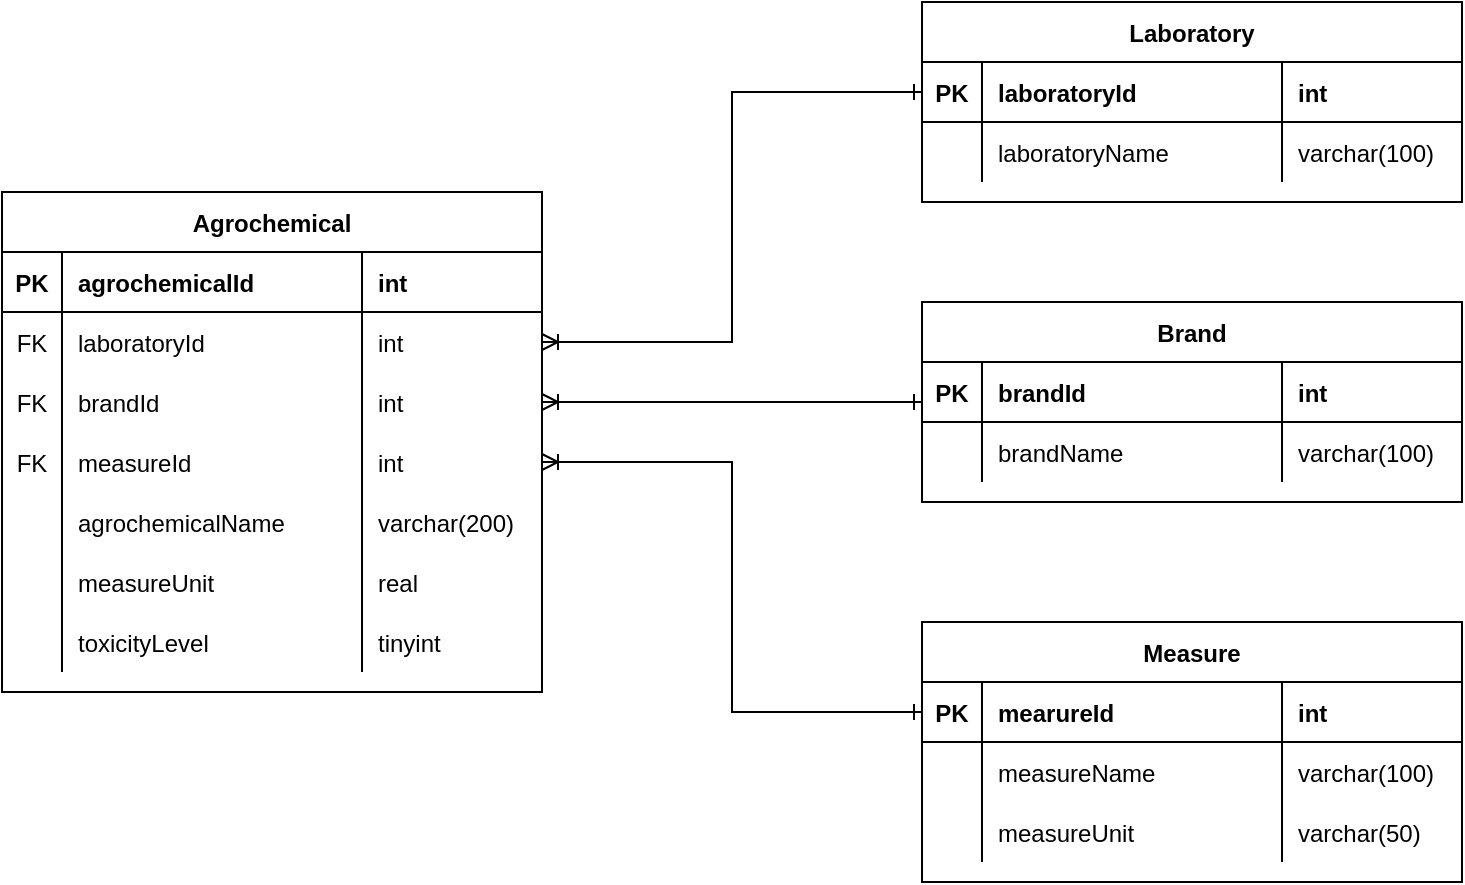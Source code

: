 <mxfile version="17.4.2" type="device"><diagram id="mIDO_SxDfU5u1yIGJh5a" name="Página-1"><mxGraphModel dx="1278" dy="641" grid="1" gridSize="10" guides="1" tooltips="1" connect="1" arrows="1" fold="1" page="1" pageScale="1" pageWidth="1169" pageHeight="827" math="0" shadow="0"><root><mxCell id="0"/><mxCell id="1" parent="0"/><mxCell id="pq7BoHZNrd2JDOvp5MrX-1" value="Agrochemical" style="shape=table;startSize=30;container=1;collapsible=1;childLayout=tableLayout;fixedRows=1;rowLines=0;fontStyle=1;align=center;resizeLast=1;" parent="1" vertex="1"><mxGeometry x="100" y="175" width="270" height="250" as="geometry"/></mxCell><mxCell id="pq7BoHZNrd2JDOvp5MrX-2" value="" style="shape=tableRow;horizontal=0;startSize=0;swimlaneHead=0;swimlaneBody=0;fillColor=none;collapsible=0;dropTarget=0;points=[[0,0.5],[1,0.5]];portConstraint=eastwest;top=0;left=0;right=0;bottom=1;" parent="pq7BoHZNrd2JDOvp5MrX-1" vertex="1"><mxGeometry y="30" width="270" height="30" as="geometry"/></mxCell><mxCell id="pq7BoHZNrd2JDOvp5MrX-3" value="PK" style="shape=partialRectangle;connectable=0;fillColor=none;top=0;left=0;bottom=0;right=0;fontStyle=1;overflow=hidden;" parent="pq7BoHZNrd2JDOvp5MrX-2" vertex="1"><mxGeometry width="30" height="30" as="geometry"><mxRectangle width="30" height="30" as="alternateBounds"/></mxGeometry></mxCell><mxCell id="pq7BoHZNrd2JDOvp5MrX-4" value="agrochemicalId" style="shape=partialRectangle;connectable=0;fillColor=none;top=0;left=0;bottom=0;right=0;align=left;spacingLeft=6;fontStyle=1;overflow=hidden;" parent="pq7BoHZNrd2JDOvp5MrX-2" vertex="1"><mxGeometry x="30" width="150" height="30" as="geometry"><mxRectangle width="150" height="30" as="alternateBounds"/></mxGeometry></mxCell><mxCell id="pq7BoHZNrd2JDOvp5MrX-14" value="int" style="shape=partialRectangle;connectable=0;fillColor=none;top=0;left=0;bottom=0;right=0;align=left;spacingLeft=6;fontStyle=1;overflow=hidden;" parent="pq7BoHZNrd2JDOvp5MrX-2" vertex="1"><mxGeometry x="180" width="90" height="30" as="geometry"><mxRectangle width="90" height="30" as="alternateBounds"/></mxGeometry></mxCell><mxCell id="pq7BoHZNrd2JDOvp5MrX-8" value="" style="shape=tableRow;horizontal=0;startSize=0;swimlaneHead=0;swimlaneBody=0;fillColor=none;collapsible=0;dropTarget=0;points=[[0,0.5],[1,0.5]];portConstraint=eastwest;top=0;left=0;right=0;bottom=0;" parent="pq7BoHZNrd2JDOvp5MrX-1" vertex="1"><mxGeometry y="60" width="270" height="30" as="geometry"/></mxCell><mxCell id="pq7BoHZNrd2JDOvp5MrX-9" value="FK" style="shape=partialRectangle;connectable=0;fillColor=none;top=0;left=0;bottom=0;right=0;editable=1;overflow=hidden;" parent="pq7BoHZNrd2JDOvp5MrX-8" vertex="1"><mxGeometry width="30" height="30" as="geometry"><mxRectangle width="30" height="30" as="alternateBounds"/></mxGeometry></mxCell><mxCell id="pq7BoHZNrd2JDOvp5MrX-10" value="laboratoryId" style="shape=partialRectangle;connectable=0;fillColor=none;top=0;left=0;bottom=0;right=0;align=left;spacingLeft=6;overflow=hidden;" parent="pq7BoHZNrd2JDOvp5MrX-8" vertex="1"><mxGeometry x="30" width="150" height="30" as="geometry"><mxRectangle width="150" height="30" as="alternateBounds"/></mxGeometry></mxCell><mxCell id="pq7BoHZNrd2JDOvp5MrX-16" value="int" style="shape=partialRectangle;connectable=0;fillColor=none;top=0;left=0;bottom=0;right=0;align=left;spacingLeft=6;overflow=hidden;" parent="pq7BoHZNrd2JDOvp5MrX-8" vertex="1"><mxGeometry x="180" width="90" height="30" as="geometry"><mxRectangle width="90" height="30" as="alternateBounds"/></mxGeometry></mxCell><mxCell id="pq7BoHZNrd2JDOvp5MrX-11" value="" style="shape=tableRow;horizontal=0;startSize=0;swimlaneHead=0;swimlaneBody=0;fillColor=none;collapsible=0;dropTarget=0;points=[[0,0.5],[1,0.5]];portConstraint=eastwest;top=0;left=0;right=0;bottom=0;" parent="pq7BoHZNrd2JDOvp5MrX-1" vertex="1"><mxGeometry y="90" width="270" height="30" as="geometry"/></mxCell><mxCell id="pq7BoHZNrd2JDOvp5MrX-12" value="FK" style="shape=partialRectangle;connectable=0;fillColor=none;top=0;left=0;bottom=0;right=0;editable=1;overflow=hidden;" parent="pq7BoHZNrd2JDOvp5MrX-11" vertex="1"><mxGeometry width="30" height="30" as="geometry"><mxRectangle width="30" height="30" as="alternateBounds"/></mxGeometry></mxCell><mxCell id="pq7BoHZNrd2JDOvp5MrX-13" value="brandId" style="shape=partialRectangle;connectable=0;fillColor=none;top=0;left=0;bottom=0;right=0;align=left;spacingLeft=6;overflow=hidden;" parent="pq7BoHZNrd2JDOvp5MrX-11" vertex="1"><mxGeometry x="30" width="150" height="30" as="geometry"><mxRectangle width="150" height="30" as="alternateBounds"/></mxGeometry></mxCell><mxCell id="pq7BoHZNrd2JDOvp5MrX-17" value="int" style="shape=partialRectangle;connectable=0;fillColor=none;top=0;left=0;bottom=0;right=0;align=left;spacingLeft=6;overflow=hidden;" parent="pq7BoHZNrd2JDOvp5MrX-11" vertex="1"><mxGeometry x="180" width="90" height="30" as="geometry"><mxRectangle width="90" height="30" as="alternateBounds"/></mxGeometry></mxCell><mxCell id="pq7BoHZNrd2JDOvp5MrX-36" style="shape=tableRow;horizontal=0;startSize=0;swimlaneHead=0;swimlaneBody=0;fillColor=none;collapsible=0;dropTarget=0;points=[[0,0.5],[1,0.5]];portConstraint=eastwest;top=0;left=0;right=0;bottom=0;" parent="pq7BoHZNrd2JDOvp5MrX-1" vertex="1"><mxGeometry y="120" width="270" height="30" as="geometry"/></mxCell><mxCell id="pq7BoHZNrd2JDOvp5MrX-37" value="FK" style="shape=partialRectangle;connectable=0;fillColor=none;top=0;left=0;bottom=0;right=0;editable=1;overflow=hidden;" parent="pq7BoHZNrd2JDOvp5MrX-36" vertex="1"><mxGeometry width="30" height="30" as="geometry"><mxRectangle width="30" height="30" as="alternateBounds"/></mxGeometry></mxCell><mxCell id="pq7BoHZNrd2JDOvp5MrX-38" value="measureId" style="shape=partialRectangle;connectable=0;fillColor=none;top=0;left=0;bottom=0;right=0;align=left;spacingLeft=6;overflow=hidden;" parent="pq7BoHZNrd2JDOvp5MrX-36" vertex="1"><mxGeometry x="30" width="150" height="30" as="geometry"><mxRectangle width="150" height="30" as="alternateBounds"/></mxGeometry></mxCell><mxCell id="pq7BoHZNrd2JDOvp5MrX-39" value="int" style="shape=partialRectangle;connectable=0;fillColor=none;top=0;left=0;bottom=0;right=0;align=left;spacingLeft=6;overflow=hidden;" parent="pq7BoHZNrd2JDOvp5MrX-36" vertex="1"><mxGeometry x="180" width="90" height="30" as="geometry"><mxRectangle width="90" height="30" as="alternateBounds"/></mxGeometry></mxCell><mxCell id="pq7BoHZNrd2JDOvp5MrX-44" style="shape=tableRow;horizontal=0;startSize=0;swimlaneHead=0;swimlaneBody=0;fillColor=none;collapsible=0;dropTarget=0;points=[[0,0.5],[1,0.5]];portConstraint=eastwest;top=0;left=0;right=0;bottom=0;" parent="pq7BoHZNrd2JDOvp5MrX-1" vertex="1"><mxGeometry y="150" width="270" height="30" as="geometry"/></mxCell><mxCell id="pq7BoHZNrd2JDOvp5MrX-45" style="shape=partialRectangle;connectable=0;fillColor=none;top=0;left=0;bottom=0;right=0;editable=1;overflow=hidden;" parent="pq7BoHZNrd2JDOvp5MrX-44" vertex="1"><mxGeometry width="30" height="30" as="geometry"><mxRectangle width="30" height="30" as="alternateBounds"/></mxGeometry></mxCell><mxCell id="pq7BoHZNrd2JDOvp5MrX-46" value="agrochemicalName" style="shape=partialRectangle;connectable=0;fillColor=none;top=0;left=0;bottom=0;right=0;align=left;spacingLeft=6;overflow=hidden;" parent="pq7BoHZNrd2JDOvp5MrX-44" vertex="1"><mxGeometry x="30" width="150" height="30" as="geometry"><mxRectangle width="150" height="30" as="alternateBounds"/></mxGeometry></mxCell><mxCell id="pq7BoHZNrd2JDOvp5MrX-47" value="varchar(200)" style="shape=partialRectangle;connectable=0;fillColor=none;top=0;left=0;bottom=0;right=0;align=left;spacingLeft=6;overflow=hidden;" parent="pq7BoHZNrd2JDOvp5MrX-44" vertex="1"><mxGeometry x="180" width="90" height="30" as="geometry"><mxRectangle width="90" height="30" as="alternateBounds"/></mxGeometry></mxCell><mxCell id="pq7BoHZNrd2JDOvp5MrX-40" style="shape=tableRow;horizontal=0;startSize=0;swimlaneHead=0;swimlaneBody=0;fillColor=none;collapsible=0;dropTarget=0;points=[[0,0.5],[1,0.5]];portConstraint=eastwest;top=0;left=0;right=0;bottom=0;" parent="pq7BoHZNrd2JDOvp5MrX-1" vertex="1"><mxGeometry y="180" width="270" height="30" as="geometry"/></mxCell><mxCell id="pq7BoHZNrd2JDOvp5MrX-41" style="shape=partialRectangle;connectable=0;fillColor=none;top=0;left=0;bottom=0;right=0;editable=1;overflow=hidden;" parent="pq7BoHZNrd2JDOvp5MrX-40" vertex="1"><mxGeometry width="30" height="30" as="geometry"><mxRectangle width="30" height="30" as="alternateBounds"/></mxGeometry></mxCell><mxCell id="pq7BoHZNrd2JDOvp5MrX-42" value="measureUnit" style="shape=partialRectangle;connectable=0;fillColor=none;top=0;left=0;bottom=0;right=0;align=left;spacingLeft=6;overflow=hidden;" parent="pq7BoHZNrd2JDOvp5MrX-40" vertex="1"><mxGeometry x="30" width="150" height="30" as="geometry"><mxRectangle width="150" height="30" as="alternateBounds"/></mxGeometry></mxCell><mxCell id="pq7BoHZNrd2JDOvp5MrX-43" value="real" style="shape=partialRectangle;connectable=0;fillColor=none;top=0;left=0;bottom=0;right=0;align=left;spacingLeft=6;overflow=hidden;" parent="pq7BoHZNrd2JDOvp5MrX-40" vertex="1"><mxGeometry x="180" width="90" height="30" as="geometry"><mxRectangle width="90" height="30" as="alternateBounds"/></mxGeometry></mxCell><mxCell id="pq7BoHZNrd2JDOvp5MrX-22" style="shape=tableRow;horizontal=0;startSize=0;swimlaneHead=0;swimlaneBody=0;fillColor=none;collapsible=0;dropTarget=0;points=[[0,0.5],[1,0.5]];portConstraint=eastwest;top=0;left=0;right=0;bottom=0;" parent="pq7BoHZNrd2JDOvp5MrX-1" vertex="1"><mxGeometry y="210" width="270" height="30" as="geometry"/></mxCell><mxCell id="pq7BoHZNrd2JDOvp5MrX-23" style="shape=partialRectangle;connectable=0;fillColor=none;top=0;left=0;bottom=0;right=0;editable=1;overflow=hidden;" parent="pq7BoHZNrd2JDOvp5MrX-22" vertex="1"><mxGeometry width="30" height="30" as="geometry"><mxRectangle width="30" height="30" as="alternateBounds"/></mxGeometry></mxCell><mxCell id="pq7BoHZNrd2JDOvp5MrX-24" value="toxicityLevel" style="shape=partialRectangle;connectable=0;fillColor=none;top=0;left=0;bottom=0;right=0;align=left;spacingLeft=6;overflow=hidden;" parent="pq7BoHZNrd2JDOvp5MrX-22" vertex="1"><mxGeometry x="30" width="150" height="30" as="geometry"><mxRectangle width="150" height="30" as="alternateBounds"/></mxGeometry></mxCell><mxCell id="pq7BoHZNrd2JDOvp5MrX-25" value="tinyint" style="shape=partialRectangle;connectable=0;fillColor=none;top=0;left=0;bottom=0;right=0;align=left;spacingLeft=6;overflow=hidden;" parent="pq7BoHZNrd2JDOvp5MrX-22" vertex="1"><mxGeometry x="180" width="90" height="30" as="geometry"><mxRectangle width="90" height="30" as="alternateBounds"/></mxGeometry></mxCell><mxCell id="pq7BoHZNrd2JDOvp5MrX-48" value="Brand" style="shape=table;startSize=30;container=1;collapsible=1;childLayout=tableLayout;fixedRows=1;rowLines=0;fontStyle=1;align=center;resizeLast=1;" parent="1" vertex="1"><mxGeometry x="560" y="230" width="270" height="100" as="geometry"/></mxCell><mxCell id="pq7BoHZNrd2JDOvp5MrX-49" value="" style="shape=tableRow;horizontal=0;startSize=0;swimlaneHead=0;swimlaneBody=0;fillColor=none;collapsible=0;dropTarget=0;points=[[0,0.5],[1,0.5]];portConstraint=eastwest;top=0;left=0;right=0;bottom=1;" parent="pq7BoHZNrd2JDOvp5MrX-48" vertex="1"><mxGeometry y="30" width="270" height="30" as="geometry"/></mxCell><mxCell id="pq7BoHZNrd2JDOvp5MrX-50" value="PK" style="shape=partialRectangle;connectable=0;fillColor=none;top=0;left=0;bottom=0;right=0;fontStyle=1;overflow=hidden;" parent="pq7BoHZNrd2JDOvp5MrX-49" vertex="1"><mxGeometry width="30" height="30" as="geometry"><mxRectangle width="30" height="30" as="alternateBounds"/></mxGeometry></mxCell><mxCell id="pq7BoHZNrd2JDOvp5MrX-51" value="brandId" style="shape=partialRectangle;connectable=0;fillColor=none;top=0;left=0;bottom=0;right=0;align=left;spacingLeft=6;fontStyle=1;overflow=hidden;" parent="pq7BoHZNrd2JDOvp5MrX-49" vertex="1"><mxGeometry x="30" width="150" height="30" as="geometry"><mxRectangle width="150" height="30" as="alternateBounds"/></mxGeometry></mxCell><mxCell id="pq7BoHZNrd2JDOvp5MrX-52" value="int" style="shape=partialRectangle;connectable=0;fillColor=none;top=0;left=0;bottom=0;right=0;align=left;spacingLeft=6;fontStyle=1;overflow=hidden;" parent="pq7BoHZNrd2JDOvp5MrX-49" vertex="1"><mxGeometry x="180" width="90" height="30" as="geometry"><mxRectangle width="90" height="30" as="alternateBounds"/></mxGeometry></mxCell><mxCell id="pq7BoHZNrd2JDOvp5MrX-53" value="" style="shape=tableRow;horizontal=0;startSize=0;swimlaneHead=0;swimlaneBody=0;fillColor=none;collapsible=0;dropTarget=0;points=[[0,0.5],[1,0.5]];portConstraint=eastwest;top=0;left=0;right=0;bottom=0;" parent="pq7BoHZNrd2JDOvp5MrX-48" vertex="1"><mxGeometry y="60" width="270" height="30" as="geometry"/></mxCell><mxCell id="pq7BoHZNrd2JDOvp5MrX-54" value="" style="shape=partialRectangle;connectable=0;fillColor=none;top=0;left=0;bottom=0;right=0;editable=1;overflow=hidden;" parent="pq7BoHZNrd2JDOvp5MrX-53" vertex="1"><mxGeometry width="30" height="30" as="geometry"><mxRectangle width="30" height="30" as="alternateBounds"/></mxGeometry></mxCell><mxCell id="pq7BoHZNrd2JDOvp5MrX-55" value="brandName" style="shape=partialRectangle;connectable=0;fillColor=none;top=0;left=0;bottom=0;right=0;align=left;spacingLeft=6;overflow=hidden;" parent="pq7BoHZNrd2JDOvp5MrX-53" vertex="1"><mxGeometry x="30" width="150" height="30" as="geometry"><mxRectangle width="150" height="30" as="alternateBounds"/></mxGeometry></mxCell><mxCell id="pq7BoHZNrd2JDOvp5MrX-56" value="varchar(100)" style="shape=partialRectangle;connectable=0;fillColor=none;top=0;left=0;bottom=0;right=0;align=left;spacingLeft=6;overflow=hidden;" parent="pq7BoHZNrd2JDOvp5MrX-53" vertex="1"><mxGeometry x="180" width="90" height="30" as="geometry"><mxRectangle width="90" height="30" as="alternateBounds"/></mxGeometry></mxCell><mxCell id="pq7BoHZNrd2JDOvp5MrX-101" style="edgeStyle=orthogonalEdgeStyle;rounded=0;orthogonalLoop=1;jettySize=auto;html=1;entryX=1;entryY=0.5;entryDx=0;entryDy=0;endArrow=ERoneToMany;endFill=0;startArrow=ERone;startFill=0;" parent="1" source="pq7BoHZNrd2JDOvp5MrX-79" target="pq7BoHZNrd2JDOvp5MrX-8" edge="1"><mxGeometry relative="1" as="geometry"/></mxCell><mxCell id="pq7BoHZNrd2JDOvp5MrX-78" value="Laboratory" style="shape=table;startSize=30;container=1;collapsible=1;childLayout=tableLayout;fixedRows=1;rowLines=0;fontStyle=1;align=center;resizeLast=1;" parent="1" vertex="1"><mxGeometry x="560" y="80" width="270" height="100" as="geometry"/></mxCell><mxCell id="pq7BoHZNrd2JDOvp5MrX-79" value="" style="shape=tableRow;horizontal=0;startSize=0;swimlaneHead=0;swimlaneBody=0;fillColor=none;collapsible=0;dropTarget=0;points=[[0,0.5],[1,0.5]];portConstraint=eastwest;top=0;left=0;right=0;bottom=1;" parent="pq7BoHZNrd2JDOvp5MrX-78" vertex="1"><mxGeometry y="30" width="270" height="30" as="geometry"/></mxCell><mxCell id="pq7BoHZNrd2JDOvp5MrX-80" value="PK" style="shape=partialRectangle;connectable=0;fillColor=none;top=0;left=0;bottom=0;right=0;fontStyle=1;overflow=hidden;" parent="pq7BoHZNrd2JDOvp5MrX-79" vertex="1"><mxGeometry width="30" height="30" as="geometry"><mxRectangle width="30" height="30" as="alternateBounds"/></mxGeometry></mxCell><mxCell id="pq7BoHZNrd2JDOvp5MrX-81" value="laboratoryId" style="shape=partialRectangle;connectable=0;fillColor=none;top=0;left=0;bottom=0;right=0;align=left;spacingLeft=6;fontStyle=1;overflow=hidden;" parent="pq7BoHZNrd2JDOvp5MrX-79" vertex="1"><mxGeometry x="30" width="150" height="30" as="geometry"><mxRectangle width="150" height="30" as="alternateBounds"/></mxGeometry></mxCell><mxCell id="pq7BoHZNrd2JDOvp5MrX-82" value="int" style="shape=partialRectangle;connectable=0;fillColor=none;top=0;left=0;bottom=0;right=0;align=left;spacingLeft=6;fontStyle=1;overflow=hidden;" parent="pq7BoHZNrd2JDOvp5MrX-79" vertex="1"><mxGeometry x="180" width="90" height="30" as="geometry"><mxRectangle width="90" height="30" as="alternateBounds"/></mxGeometry></mxCell><mxCell id="pq7BoHZNrd2JDOvp5MrX-83" value="" style="shape=tableRow;horizontal=0;startSize=0;swimlaneHead=0;swimlaneBody=0;fillColor=none;collapsible=0;dropTarget=0;points=[[0,0.5],[1,0.5]];portConstraint=eastwest;top=0;left=0;right=0;bottom=0;" parent="pq7BoHZNrd2JDOvp5MrX-78" vertex="1"><mxGeometry y="60" width="270" height="30" as="geometry"/></mxCell><mxCell id="pq7BoHZNrd2JDOvp5MrX-84" value="" style="shape=partialRectangle;connectable=0;fillColor=none;top=0;left=0;bottom=0;right=0;editable=1;overflow=hidden;" parent="pq7BoHZNrd2JDOvp5MrX-83" vertex="1"><mxGeometry width="30" height="30" as="geometry"><mxRectangle width="30" height="30" as="alternateBounds"/></mxGeometry></mxCell><mxCell id="pq7BoHZNrd2JDOvp5MrX-85" value="laboratoryName" style="shape=partialRectangle;connectable=0;fillColor=none;top=0;left=0;bottom=0;right=0;align=left;spacingLeft=6;overflow=hidden;" parent="pq7BoHZNrd2JDOvp5MrX-83" vertex="1"><mxGeometry x="30" width="150" height="30" as="geometry"><mxRectangle width="150" height="30" as="alternateBounds"/></mxGeometry></mxCell><mxCell id="pq7BoHZNrd2JDOvp5MrX-86" value="varchar(100)" style="shape=partialRectangle;connectable=0;fillColor=none;top=0;left=0;bottom=0;right=0;align=left;spacingLeft=6;overflow=hidden;" parent="pq7BoHZNrd2JDOvp5MrX-83" vertex="1"><mxGeometry x="180" width="90" height="30" as="geometry"><mxRectangle width="90" height="30" as="alternateBounds"/></mxGeometry></mxCell><mxCell id="pq7BoHZNrd2JDOvp5MrX-103" style="edgeStyle=orthogonalEdgeStyle;rounded=0;orthogonalLoop=1;jettySize=auto;html=1;startArrow=ERone;startFill=0;endArrow=ERoneToMany;endFill=0;" parent="1" source="pq7BoHZNrd2JDOvp5MrX-88" target="pq7BoHZNrd2JDOvp5MrX-36" edge="1"><mxGeometry relative="1" as="geometry"/></mxCell><mxCell id="pq7BoHZNrd2JDOvp5MrX-87" value="Measure" style="shape=table;startSize=30;container=1;collapsible=1;childLayout=tableLayout;fixedRows=1;rowLines=0;fontStyle=1;align=center;resizeLast=1;" parent="1" vertex="1"><mxGeometry x="560" y="390" width="270" height="130" as="geometry"/></mxCell><mxCell id="pq7BoHZNrd2JDOvp5MrX-88" value="" style="shape=tableRow;horizontal=0;startSize=0;swimlaneHead=0;swimlaneBody=0;fillColor=none;collapsible=0;dropTarget=0;points=[[0,0.5],[1,0.5]];portConstraint=eastwest;top=0;left=0;right=0;bottom=1;" parent="pq7BoHZNrd2JDOvp5MrX-87" vertex="1"><mxGeometry y="30" width="270" height="30" as="geometry"/></mxCell><mxCell id="pq7BoHZNrd2JDOvp5MrX-89" value="PK" style="shape=partialRectangle;connectable=0;fillColor=none;top=0;left=0;bottom=0;right=0;fontStyle=1;overflow=hidden;" parent="pq7BoHZNrd2JDOvp5MrX-88" vertex="1"><mxGeometry width="30" height="30" as="geometry"><mxRectangle width="30" height="30" as="alternateBounds"/></mxGeometry></mxCell><mxCell id="pq7BoHZNrd2JDOvp5MrX-90" value="mearureId" style="shape=partialRectangle;connectable=0;fillColor=none;top=0;left=0;bottom=0;right=0;align=left;spacingLeft=6;fontStyle=1;overflow=hidden;" parent="pq7BoHZNrd2JDOvp5MrX-88" vertex="1"><mxGeometry x="30" width="150" height="30" as="geometry"><mxRectangle width="150" height="30" as="alternateBounds"/></mxGeometry></mxCell><mxCell id="pq7BoHZNrd2JDOvp5MrX-91" value="int" style="shape=partialRectangle;connectable=0;fillColor=none;top=0;left=0;bottom=0;right=0;align=left;spacingLeft=6;fontStyle=1;overflow=hidden;" parent="pq7BoHZNrd2JDOvp5MrX-88" vertex="1"><mxGeometry x="180" width="90" height="30" as="geometry"><mxRectangle width="90" height="30" as="alternateBounds"/></mxGeometry></mxCell><mxCell id="pq7BoHZNrd2JDOvp5MrX-92" value="" style="shape=tableRow;horizontal=0;startSize=0;swimlaneHead=0;swimlaneBody=0;fillColor=none;collapsible=0;dropTarget=0;points=[[0,0.5],[1,0.5]];portConstraint=eastwest;top=0;left=0;right=0;bottom=0;" parent="pq7BoHZNrd2JDOvp5MrX-87" vertex="1"><mxGeometry y="60" width="270" height="30" as="geometry"/></mxCell><mxCell id="pq7BoHZNrd2JDOvp5MrX-93" value="" style="shape=partialRectangle;connectable=0;fillColor=none;top=0;left=0;bottom=0;right=0;editable=1;overflow=hidden;" parent="pq7BoHZNrd2JDOvp5MrX-92" vertex="1"><mxGeometry width="30" height="30" as="geometry"><mxRectangle width="30" height="30" as="alternateBounds"/></mxGeometry></mxCell><mxCell id="pq7BoHZNrd2JDOvp5MrX-94" value="measureName" style="shape=partialRectangle;connectable=0;fillColor=none;top=0;left=0;bottom=0;right=0;align=left;spacingLeft=6;overflow=hidden;" parent="pq7BoHZNrd2JDOvp5MrX-92" vertex="1"><mxGeometry x="30" width="150" height="30" as="geometry"><mxRectangle width="150" height="30" as="alternateBounds"/></mxGeometry></mxCell><mxCell id="pq7BoHZNrd2JDOvp5MrX-95" value="varchar(100)" style="shape=partialRectangle;connectable=0;fillColor=none;top=0;left=0;bottom=0;right=0;align=left;spacingLeft=6;overflow=hidden;" parent="pq7BoHZNrd2JDOvp5MrX-92" vertex="1"><mxGeometry x="180" width="90" height="30" as="geometry"><mxRectangle width="90" height="30" as="alternateBounds"/></mxGeometry></mxCell><mxCell id="pq7BoHZNrd2JDOvp5MrX-96" style="shape=tableRow;horizontal=0;startSize=0;swimlaneHead=0;swimlaneBody=0;fillColor=none;collapsible=0;dropTarget=0;points=[[0,0.5],[1,0.5]];portConstraint=eastwest;top=0;left=0;right=0;bottom=0;" parent="pq7BoHZNrd2JDOvp5MrX-87" vertex="1"><mxGeometry y="90" width="270" height="30" as="geometry"/></mxCell><mxCell id="pq7BoHZNrd2JDOvp5MrX-97" style="shape=partialRectangle;connectable=0;fillColor=none;top=0;left=0;bottom=0;right=0;editable=1;overflow=hidden;" parent="pq7BoHZNrd2JDOvp5MrX-96" vertex="1"><mxGeometry width="30" height="30" as="geometry"><mxRectangle width="30" height="30" as="alternateBounds"/></mxGeometry></mxCell><mxCell id="pq7BoHZNrd2JDOvp5MrX-98" value="measureUnit" style="shape=partialRectangle;connectable=0;fillColor=none;top=0;left=0;bottom=0;right=0;align=left;spacingLeft=6;overflow=hidden;" parent="pq7BoHZNrd2JDOvp5MrX-96" vertex="1"><mxGeometry x="30" width="150" height="30" as="geometry"><mxRectangle width="150" height="30" as="alternateBounds"/></mxGeometry></mxCell><mxCell id="pq7BoHZNrd2JDOvp5MrX-99" value="varchar(50)" style="shape=partialRectangle;connectable=0;fillColor=none;top=0;left=0;bottom=0;right=0;align=left;spacingLeft=6;overflow=hidden;" parent="pq7BoHZNrd2JDOvp5MrX-96" vertex="1"><mxGeometry x="180" width="90" height="30" as="geometry"><mxRectangle width="90" height="30" as="alternateBounds"/></mxGeometry></mxCell><mxCell id="pq7BoHZNrd2JDOvp5MrX-102" style="edgeStyle=orthogonalEdgeStyle;rounded=0;orthogonalLoop=1;jettySize=auto;html=1;entryX=1;entryY=0.5;entryDx=0;entryDy=0;startArrow=ERone;startFill=0;endArrow=ERoneToMany;endFill=0;" parent="1" source="pq7BoHZNrd2JDOvp5MrX-49" target="pq7BoHZNrd2JDOvp5MrX-11" edge="1"><mxGeometry relative="1" as="geometry"><Array as="points"><mxPoint x="490" y="280"/><mxPoint x="490" y="280"/></Array></mxGeometry></mxCell></root></mxGraphModel></diagram></mxfile>